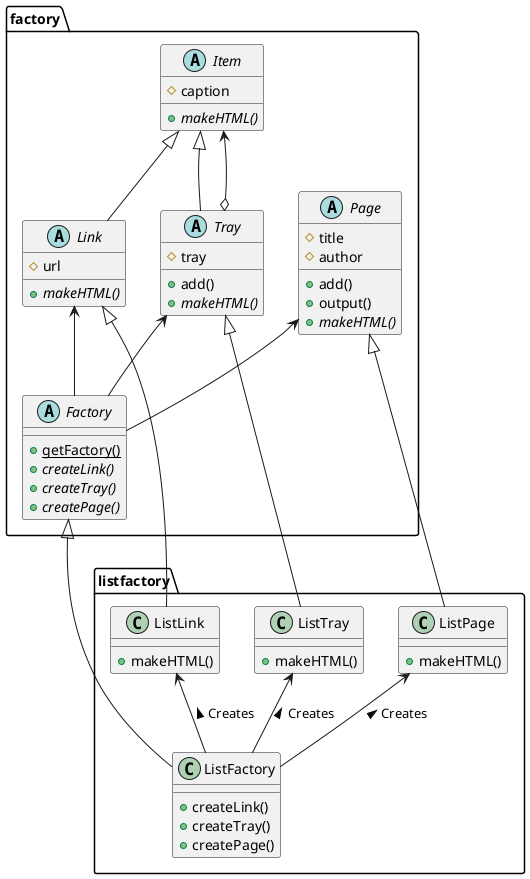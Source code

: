 @startuml

namespace factory {
    abstract class Item {
        #caption
        +{abstract} makeHTML()
    }
    abstract class Link {
        #url
        +{abstract} makeHTML()
    }
    abstract class Tray {
        #tray
        +add()
        +{abstract} makeHTML()
    }
    abstract class Page {
        #title
        #author
        +add()
        +output()
        +{abstract} makeHTML()
    }
    abstract class Factory {
        +{static} getFactory()
        +{abstract} createLink()
        +{abstract} createTray()
        +{abstract} createPage()
    }
}

namespace listfactory {
    class ListLink {
        +makeHTML()
    }
    class ListTray {
        +makeHTML()
    }
    class ListPage {
        +makeHTML()
    }
    class ListFactory {
        +createLink()
        +createTray()
        +createPage()
    }
}

factory.Item <|-- factory.Link
factory.Item <|-- factory.Tray
factory.Item <--o factory.Tray
factory.Link <-- factory.Factory
factory.Tray <-- factory.Factory
factory.Page <-- factory.Factory

listfactory.ListLink <-- listfactory.ListFactory : Creates <
listfactory.ListTray <-- listfactory.ListFactory : Creates <
listfactory.ListPage <-- listfactory.ListFactory : Creates <

factory.Link <|--- listfactory.ListLink
factory.Tray <|--- listfactory.ListTray
factory.Page <|--- listfactory.ListPage
factory.Factory <|--- listfactory.ListFactory

@enduml